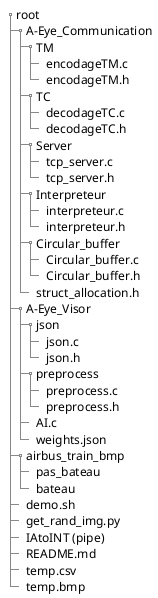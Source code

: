 @startsalt arbo_zybo

{
    {T
        +root
            ++A-Eye_Communication
                +++TM
                    ++++encodageTM.c
                    ++++encodageTM.h
                +++TC
                    ++++decodageTC.c
                    ++++decodageTC.h
                +++Server 
                    ++++tcp_server.c
                    ++++tcp_server.h
                +++Interpreteur
                    ++++interpreteur.c
                    ++++interpreteur.h
                +++Circular_buffer
                    ++++Circular_buffer.c
                    ++++Circular_buffer.h
                +++struct_allocation.h

            ++A-Eye_Visor
                +++json
                    ++++json.c
                    ++++json.h
                +++preprocess
                    ++++preprocess.c
                    ++++preprocess.h
                +++AI.c
                +++weights.json
            ++airbus_train_bmp
                +++pas_bateau
                +++bateau
            ++demo.sh
            ++get_rand_img.py
            ++IAtoINT (pipe)
            ++README.md
            ++temp.csv
            ++temp.bmp
    }
}

@endsalt

@startsalt arbo_PC
{
    {T
    +A-Eye_Controller
        ++A-Eye_Controller
            +++A-Eye_Communication
                ++++client.py
                ++++encodageTC.py
                ++++decodagetTM.py
                ++++pipeClient.py
            +++StockagePC
                ++++arborescence.py
                ++++naming.py
                ++++stockage.py
                ++++run_stockage.py
                ++++test.py
                ++++README.md                
            +++config.json
            +++last_config.json
            +++ConfigFile.cs
            +++Controller.cs
            +++Controller.Designer.cs
            +++Program.cs
            +++SubProcess.cs
            +++[OUTPUT_FOLDER]/Images
                ++++Année
                    +++++Mois
                        ++++++Jour
                            +++++++Auto
                                ++++++++A_*annee*_*mois*_*jour*_*heure_*idx*.bmp
                            +++++++Manual
                                ++++++++M_*annee*_*mois*_*jour*_*heure*_*idx*.bmp
        ++A-Eye_Controller.sln
        ++README.md
    }
}

@endsalt